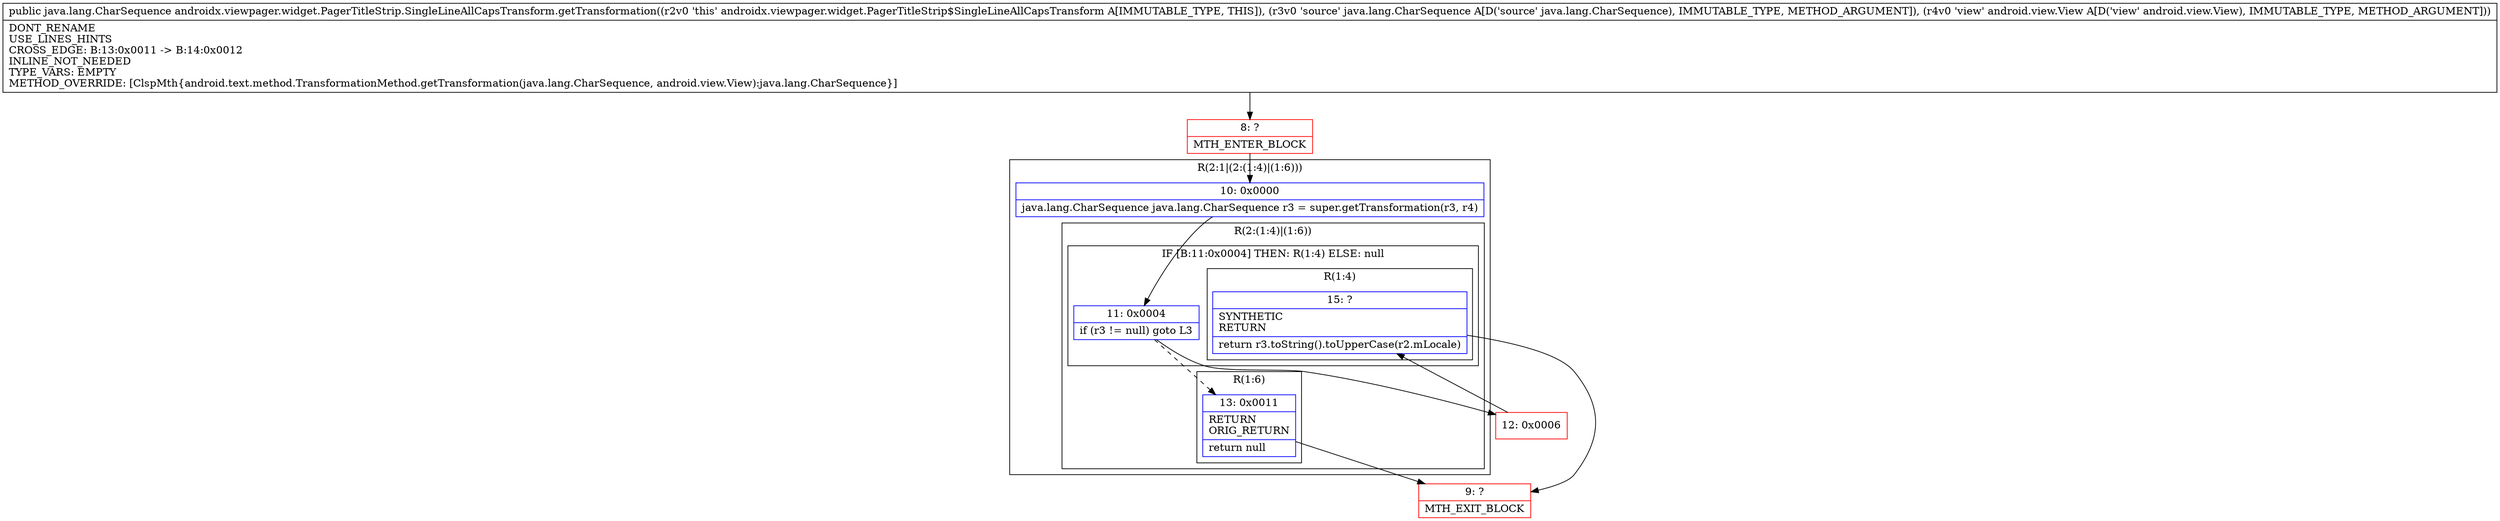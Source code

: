 digraph "CFG forandroidx.viewpager.widget.PagerTitleStrip.SingleLineAllCapsTransform.getTransformation(Ljava\/lang\/CharSequence;Landroid\/view\/View;)Ljava\/lang\/CharSequence;" {
subgraph cluster_Region_88217997 {
label = "R(2:1|(2:(1:4)|(1:6)))";
node [shape=record,color=blue];
Node_10 [shape=record,label="{10\:\ 0x0000|java.lang.CharSequence java.lang.CharSequence r3 = super.getTransformation(r3, r4)\l}"];
subgraph cluster_Region_175210406 {
label = "R(2:(1:4)|(1:6))";
node [shape=record,color=blue];
subgraph cluster_IfRegion_1345176800 {
label = "IF [B:11:0x0004] THEN: R(1:4) ELSE: null";
node [shape=record,color=blue];
Node_11 [shape=record,label="{11\:\ 0x0004|if (r3 != null) goto L3\l}"];
subgraph cluster_Region_1565363006 {
label = "R(1:4)";
node [shape=record,color=blue];
Node_15 [shape=record,label="{15\:\ ?|SYNTHETIC\lRETURN\l|return r3.toString().toUpperCase(r2.mLocale)\l}"];
}
}
subgraph cluster_Region_423614059 {
label = "R(1:6)";
node [shape=record,color=blue];
Node_13 [shape=record,label="{13\:\ 0x0011|RETURN\lORIG_RETURN\l|return null\l}"];
}
}
}
Node_8 [shape=record,color=red,label="{8\:\ ?|MTH_ENTER_BLOCK\l}"];
Node_12 [shape=record,color=red,label="{12\:\ 0x0006}"];
Node_9 [shape=record,color=red,label="{9\:\ ?|MTH_EXIT_BLOCK\l}"];
MethodNode[shape=record,label="{public java.lang.CharSequence androidx.viewpager.widget.PagerTitleStrip.SingleLineAllCapsTransform.getTransformation((r2v0 'this' androidx.viewpager.widget.PagerTitleStrip$SingleLineAllCapsTransform A[IMMUTABLE_TYPE, THIS]), (r3v0 'source' java.lang.CharSequence A[D('source' java.lang.CharSequence), IMMUTABLE_TYPE, METHOD_ARGUMENT]), (r4v0 'view' android.view.View A[D('view' android.view.View), IMMUTABLE_TYPE, METHOD_ARGUMENT]))  | DONT_RENAME\lUSE_LINES_HINTS\lCROSS_EDGE: B:13:0x0011 \-\> B:14:0x0012\lINLINE_NOT_NEEDED\lTYPE_VARS: EMPTY\lMETHOD_OVERRIDE: [ClspMth\{android.text.method.TransformationMethod.getTransformation(java.lang.CharSequence, android.view.View):java.lang.CharSequence\}]\l}"];
MethodNode -> Node_8;Node_10 -> Node_11;
Node_11 -> Node_12;
Node_11 -> Node_13[style=dashed];
Node_15 -> Node_9;
Node_13 -> Node_9;
Node_8 -> Node_10;
Node_12 -> Node_15;
}

